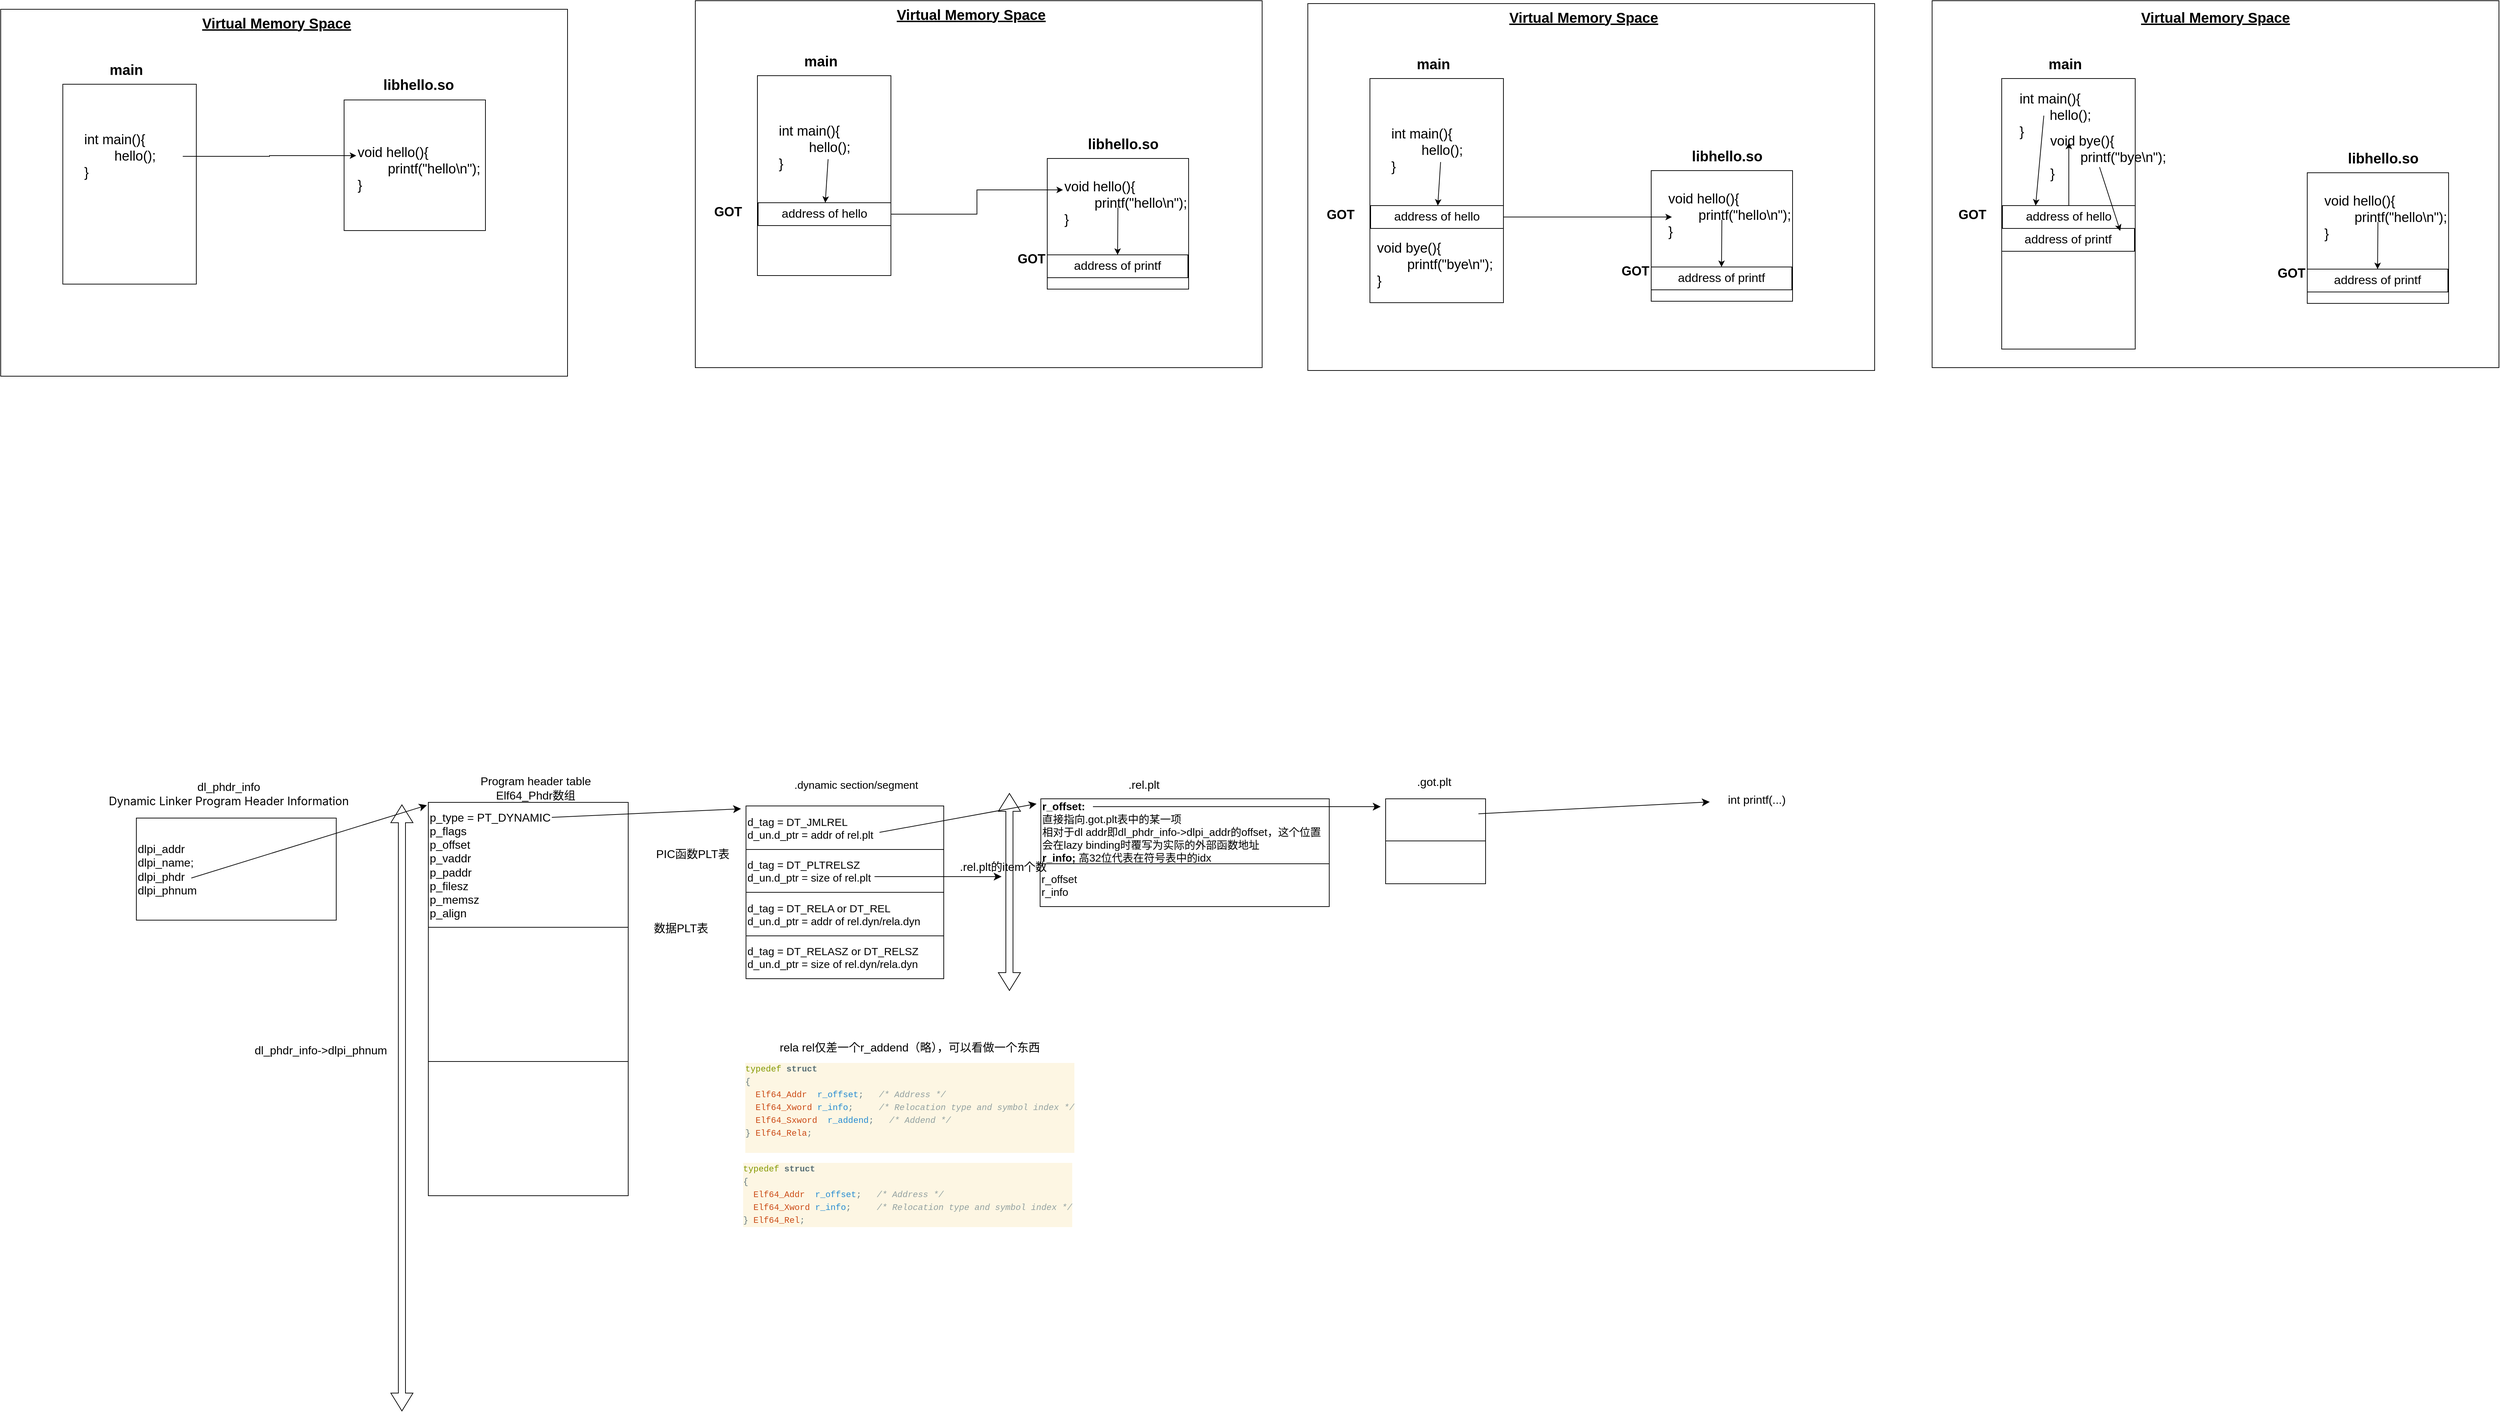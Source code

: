 <mxfile version="25.0.1">
  <diagram name="第 1 页" id="GEcqxy-8xR7DSQIYymrr">
    <mxGraphModel dx="4289" dy="3629" grid="0" gridSize="10" guides="1" tooltips="1" connect="1" arrows="1" fold="1" page="0" pageScale="1" pageWidth="827" pageHeight="1169" math="0" shadow="0">
      <root>
        <mxCell id="0" />
        <mxCell id="1" parent="0" />
        <mxCell id="XahnFUvFs6u1l75_gF_5-11" value="" style="rounded=0;whiteSpace=wrap;html=1;" vertex="1" parent="1">
          <mxGeometry x="-1653" y="-2034" width="794" height="514" as="geometry" />
        </mxCell>
        <mxCell id="OQ3XkpQ0yaG9EdBYjg81-1" value="&lt;font style=&quot;font-size: 16px;&quot;&gt;dlpi_addr&lt;/font&gt;&lt;div&gt;&lt;font style=&quot;font-size: 16px;&quot;&gt;dlpi_name;&lt;/font&gt;&lt;/div&gt;&lt;div&gt;&lt;font style=&quot;font-size: 16px;&quot;&gt;dlpi_phdr&lt;/font&gt;&lt;/div&gt;&lt;div&gt;&lt;font style=&quot;font-size: 16px;&quot;&gt;dlpi_phnum&lt;/font&gt;&lt;/div&gt;" style="rounded=0;whiteSpace=wrap;html=1;align=left;" parent="1" vertex="1">
          <mxGeometry x="-1463" y="-901" width="280" height="143" as="geometry" />
        </mxCell>
        <mxCell id="OQ3XkpQ0yaG9EdBYjg81-2" value="dl_phdr_info&lt;div&gt;&lt;span style=&quot;font-family: -apple-system, &amp;quot;system-ui&amp;quot;, &amp;quot;Segoe UI&amp;quot;, Helvetica, Arial, sans-serif, &amp;quot;Apple Color Emoji&amp;quot;, &amp;quot;Segoe UI Emoji&amp;quot;; text-align: start;&quot;&gt;Dynamic Linker Program Header Information&lt;/span&gt;&lt;/div&gt;" style="text;html=1;align=center;verticalAlign=middle;whiteSpace=wrap;rounded=0;fontSize=16;" parent="1" vertex="1">
          <mxGeometry x="-1538" y="-955" width="409" height="40" as="geometry" />
        </mxCell>
        <mxCell id="OQ3XkpQ0yaG9EdBYjg81-3" value="p_type =&amp;nbsp;PT_DYNAMIC&lt;div&gt;p_flags&lt;/div&gt;&lt;div&gt;p_offset&lt;/div&gt;&lt;div&gt;p_vaddr&lt;/div&gt;&lt;div&gt;p_paddr&lt;/div&gt;&lt;div&gt;p_filesz&lt;/div&gt;&lt;div&gt;p_memsz&lt;/div&gt;&lt;div&gt;p_align&lt;/div&gt;" style="rounded=0;whiteSpace=wrap;html=1;align=left;fontSize=16;" parent="1" vertex="1">
          <mxGeometry x="-1054" y="-923" width="280" height="175" as="geometry" />
        </mxCell>
        <mxCell id="OQ3XkpQ0yaG9EdBYjg81-4" value="Program header table&lt;div&gt;Elf64_Phdr数组&lt;/div&gt;" style="text;html=1;align=center;verticalAlign=middle;whiteSpace=wrap;rounded=0;fontSize=16;" parent="1" vertex="1">
          <mxGeometry x="-996" y="-955" width="185" height="23" as="geometry" />
        </mxCell>
        <mxCell id="OQ3XkpQ0yaG9EdBYjg81-6" value="" style="rounded=0;whiteSpace=wrap;html=1;" parent="1" vertex="1">
          <mxGeometry x="-1054" y="-748" width="280" height="188" as="geometry" />
        </mxCell>
        <mxCell id="OQ3XkpQ0yaG9EdBYjg81-8" value="" style="rounded=0;whiteSpace=wrap;html=1;" parent="1" vertex="1">
          <mxGeometry x="-1054" y="-560" width="280" height="188" as="geometry" />
        </mxCell>
        <mxCell id="OQ3XkpQ0yaG9EdBYjg81-10" value="d_tag = DT_JMLREL&lt;div&gt;d_un.d_ptr = addr of rel.plt&lt;/div&gt;" style="rounded=0;whiteSpace=wrap;html=1;align=left;fontSize=15;" parent="1" vertex="1">
          <mxGeometry x="-609" y="-918" width="277" height="61" as="geometry" />
        </mxCell>
        <mxCell id="OQ3XkpQ0yaG9EdBYjg81-11" value=".dynamic section/segment" style="text;html=1;align=center;verticalAlign=middle;whiteSpace=wrap;rounded=0;fontSize=15;" parent="1" vertex="1">
          <mxGeometry x="-563" y="-960" width="217" height="23" as="geometry" />
        </mxCell>
        <mxCell id="OQ3XkpQ0yaG9EdBYjg81-12" value="dl_phdr_info-&amp;gt;dlpi_phnum" style="text;html=1;align=center;verticalAlign=middle;whiteSpace=wrap;rounded=0;fontSize=16;" parent="1" vertex="1">
          <mxGeometry x="-1302" y="-591" width="195" height="30" as="geometry" />
        </mxCell>
        <mxCell id="OQ3XkpQ0yaG9EdBYjg81-13" value="" style="shape=flexArrow;endArrow=classic;startArrow=classic;html=1;rounded=0;fontSize=12;startSize=8;endSize=8;curved=1;" parent="1" edge="1">
          <mxGeometry width="100" height="100" relative="1" as="geometry">
            <mxPoint x="-1091" y="-70" as="sourcePoint" />
            <mxPoint x="-1091" y="-920" as="targetPoint" />
          </mxGeometry>
        </mxCell>
        <mxCell id="OQ3XkpQ0yaG9EdBYjg81-16" value="d_tag = DT_PLTRELSZ&lt;div&gt;d_un.d_ptr = size of rel.plt&lt;/div&gt;" style="rounded=0;whiteSpace=wrap;html=1;align=left;fontSize=15;" parent="1" vertex="1">
          <mxGeometry x="-609" y="-857" width="277" height="60" as="geometry" />
        </mxCell>
        <mxCell id="OQ3XkpQ0yaG9EdBYjg81-17" value="d_tag = DT_RELA or&amp;nbsp;DT_REL&lt;div&gt;d_un.d_ptr = addr of rel.dyn/rela.dyn&lt;/div&gt;" style="rounded=0;whiteSpace=wrap;html=1;align=left;fontSize=15;" parent="1" vertex="1">
          <mxGeometry x="-609" y="-797" width="277" height="61" as="geometry" />
        </mxCell>
        <mxCell id="OQ3XkpQ0yaG9EdBYjg81-18" value="d_tag = DT_RELASZ or&amp;nbsp;DT_RELSZ&lt;div&gt;d_un.d_ptr = size of rel.dyn/rela.dyn&lt;/div&gt;" style="rounded=0;whiteSpace=wrap;html=1;align=left;fontSize=15;" parent="1" vertex="1">
          <mxGeometry x="-609" y="-736" width="277" height="60" as="geometry" />
        </mxCell>
        <mxCell id="OQ3XkpQ0yaG9EdBYjg81-20" value="PIC函数PLT表" style="text;html=1;align=center;verticalAlign=middle;whiteSpace=wrap;rounded=0;fontSize=16;" parent="1" vertex="1">
          <mxGeometry x="-776" y="-863" width="185" height="23" as="geometry" />
        </mxCell>
        <mxCell id="OQ3XkpQ0yaG9EdBYjg81-23" value="&lt;span style=&quot;color: rgb(0, 0, 0); font-family: Helvetica; font-size: 16px; font-style: normal; font-variant-ligatures: normal; font-variant-caps: normal; font-weight: 400; letter-spacing: normal; orphans: 2; text-align: center; text-indent: 0px; text-transform: none; widows: 2; word-spacing: 0px; -webkit-text-stroke-width: 0px; white-space: normal; background-color: rgb(255, 255, 255); text-decoration-thickness: initial; text-decoration-style: initial; text-decoration-color: initial; display: inline !important; float: none;&quot;&gt;数据PLT表&lt;/span&gt;" style="text;whiteSpace=wrap;html=1;" parent="1" vertex="1">
          <mxGeometry x="-740.0" y="-762.995" width="131" height="41" as="geometry" />
        </mxCell>
        <mxCell id="OQ3XkpQ0yaG9EdBYjg81-25" value=".rel.plt" style="text;html=1;align=center;verticalAlign=middle;whiteSpace=wrap;rounded=0;fontSize=16;" parent="1" vertex="1">
          <mxGeometry x="-144" y="-960" width="185" height="23" as="geometry" />
        </mxCell>
        <mxCell id="OQ3XkpQ0yaG9EdBYjg81-26" value="&lt;div style=&quot;color: #657b83;background-color: #fdf6e3;font-family: Menlo, Monaco, &#39;Courier New&#39;, monospace;font-weight: normal;font-size: 12px;line-height: 18px;white-space: pre;&quot;&gt;&lt;div&gt;&lt;span style=&quot;color: #859900;&quot;&gt;typedef&lt;/span&gt;&lt;span style=&quot;color: #657b83;&quot;&gt; &lt;/span&gt;&lt;span style=&quot;color: #586e75;font-weight: bold;&quot;&gt;struct&lt;/span&gt;&lt;/div&gt;&lt;div&gt;&lt;span style=&quot;color: #657b83;&quot;&gt;{&lt;/span&gt;&lt;/div&gt;&lt;div&gt;&lt;span style=&quot;color: #657b83;&quot;&gt;  &lt;/span&gt;&lt;span style=&quot;color: #cb4b16;&quot;&gt;Elf64_Addr&lt;/span&gt;&lt;span style=&quot;color: #657b83;&quot;&gt;  &lt;/span&gt;&lt;span style=&quot;color: #268bd2;&quot;&gt;r_offset&lt;/span&gt;&lt;span style=&quot;color: #657b83;&quot;&gt;;&lt;/span&gt;&lt;span style=&quot;color: #93a1a1;font-style: italic;&quot;&gt;   /* Address */&lt;/span&gt;&lt;/div&gt;&lt;div&gt;&lt;span style=&quot;color: #657b83;&quot;&gt;  &lt;/span&gt;&lt;span style=&quot;color: #cb4b16;&quot;&gt;Elf64_Xword&lt;/span&gt;&lt;span style=&quot;color: #657b83;&quot;&gt; &lt;/span&gt;&lt;span style=&quot;color: #268bd2;&quot;&gt;r_info&lt;/span&gt;&lt;span style=&quot;color: #657b83;&quot;&gt;;&lt;/span&gt;&lt;span style=&quot;color: #93a1a1;font-style: italic;&quot;&gt;     /* Relocation type and symbol index */&lt;/span&gt;&lt;/div&gt;&lt;div&gt;&lt;span style=&quot;color: #657b83;&quot;&gt;  &lt;/span&gt;&lt;span style=&quot;color: #cb4b16;&quot;&gt;Elf64_Sxword&lt;/span&gt;&lt;span style=&quot;color: #657b83;&quot;&gt;  &lt;/span&gt;&lt;span style=&quot;color: #268bd2;&quot;&gt;r_addend&lt;/span&gt;&lt;span style=&quot;color: #657b83;&quot;&gt;;&lt;/span&gt;&lt;span style=&quot;color: #93a1a1;font-style: italic;&quot;&gt;   /* Addend */&lt;/span&gt;&lt;/div&gt;&lt;div&gt;&lt;span style=&quot;color: #657b83;&quot;&gt;} &lt;/span&gt;&lt;span style=&quot;color: #cb4b16;&quot;&gt;Elf64_Rela&lt;/span&gt;&lt;span style=&quot;color: #657b83;&quot;&gt;;&lt;/span&gt;&lt;/div&gt;&lt;br&gt;&lt;/div&gt;" style="text;whiteSpace=wrap;html=1;" parent="1" vertex="1">
          <mxGeometry x="-612.005" y="-565.002" width="490" height="148" as="geometry" />
        </mxCell>
        <mxCell id="OQ3XkpQ0yaG9EdBYjg81-27" value="&lt;div style=&quot;color: #657b83;background-color: #fdf6e3;font-family: Menlo, Monaco, &#39;Courier New&#39;, monospace;font-weight: normal;font-size: 12px;line-height: 18px;white-space: pre;&quot;&gt;&lt;div&gt;&lt;span style=&quot;color: #859900;&quot;&gt;typedef&lt;/span&gt;&lt;span style=&quot;color: #657b83;&quot;&gt; &lt;/span&gt;&lt;span style=&quot;color: #586e75;font-weight: bold;&quot;&gt;struct&lt;/span&gt;&lt;/div&gt;&lt;div&gt;&lt;span style=&quot;color: #657b83;&quot;&gt;{&lt;/span&gt;&lt;/div&gt;&lt;div&gt;&lt;span style=&quot;color: #657b83;&quot;&gt;  &lt;/span&gt;&lt;span style=&quot;color: #cb4b16;&quot;&gt;Elf64_Addr&lt;/span&gt;&lt;span style=&quot;color: #657b83;&quot;&gt;  &lt;/span&gt;&lt;span style=&quot;color: #268bd2;&quot;&gt;r_offset&lt;/span&gt;&lt;span style=&quot;color: #657b83;&quot;&gt;;&lt;/span&gt;&lt;span style=&quot;color: #93a1a1;font-style: italic;&quot;&gt;   /* Address */&lt;/span&gt;&lt;/div&gt;&lt;div&gt;&lt;span style=&quot;color: #657b83;&quot;&gt;  &lt;/span&gt;&lt;span style=&quot;color: #cb4b16;&quot;&gt;Elf64_Xword&lt;/span&gt;&lt;span style=&quot;color: #657b83;&quot;&gt; &lt;/span&gt;&lt;span style=&quot;color: #268bd2;&quot;&gt;r_info&lt;/span&gt;&lt;span style=&quot;color: #657b83;&quot;&gt;;&lt;/span&gt;&lt;span style=&quot;color: #93a1a1;font-style: italic;&quot;&gt;     /* Relocation type and symbol index */&lt;/span&gt;&lt;/div&gt;&lt;div&gt;&lt;span style=&quot;color: #657b83;&quot;&gt;} &lt;/span&gt;&lt;span style=&quot;color: #cb4b16;&quot;&gt;Elf64_Rel&lt;/span&gt;&lt;span style=&quot;color: #657b83;&quot;&gt;;&lt;/span&gt;&lt;/div&gt;&lt;/div&gt;" style="text;whiteSpace=wrap;html=1;" parent="1" vertex="1">
          <mxGeometry x="-615.005" y="-424.998" width="490" height="112" as="geometry" />
        </mxCell>
        <mxCell id="OQ3XkpQ0yaG9EdBYjg81-28" value="rela rel仅差一个r_addend（略），可以看做一个东西" style="text;html=1;align=center;verticalAlign=middle;whiteSpace=wrap;rounded=0;fontSize=16;" parent="1" vertex="1">
          <mxGeometry x="-563" y="-595" width="367" height="30" as="geometry" />
        </mxCell>
        <mxCell id="OQ3XkpQ0yaG9EdBYjg81-29" value="&lt;b&gt;r_offset:&lt;/b&gt;&lt;div&gt;直接指向.got.plt表中的某一项&lt;br&gt;&lt;div&gt;相对于dl addr即dl_phdr_info-&amp;gt;dlpi_addr的offset，这个位置会在lazy binding时覆写为实际的外部函数地址&lt;/div&gt;&lt;div&gt;&lt;div&gt;&lt;b&gt;r_info; &lt;/b&gt;高32位代表在符号表中的idx&lt;/div&gt;&lt;/div&gt;&lt;/div&gt;" style="rounded=0;whiteSpace=wrap;html=1;align=left;fontSize=15;" parent="1" vertex="1">
          <mxGeometry x="-196" y="-928" width="404" height="91" as="geometry" />
        </mxCell>
        <mxCell id="OQ3XkpQ0yaG9EdBYjg81-30" value="r_offset&lt;div&gt;r_info&lt;/div&gt;" style="rounded=0;whiteSpace=wrap;html=1;align=left;fontSize=15;" parent="1" vertex="1">
          <mxGeometry x="-197" y="-837" width="405" height="60" as="geometry" />
        </mxCell>
        <mxCell id="OQ3XkpQ0yaG9EdBYjg81-31" value="" style="endArrow=classic;html=1;rounded=0;fontSize=12;startSize=8;endSize=8;curved=1;" parent="1" edge="1">
          <mxGeometry width="50" height="50" relative="1" as="geometry">
            <mxPoint x="-1386" y="-817" as="sourcePoint" />
            <mxPoint x="-1056" y="-919" as="targetPoint" />
          </mxGeometry>
        </mxCell>
        <mxCell id="OQ3XkpQ0yaG9EdBYjg81-32" value="" style="endArrow=classic;html=1;rounded=0;fontSize=12;startSize=8;endSize=8;curved=1;" parent="1" edge="1">
          <mxGeometry width="50" height="50" relative="1" as="geometry">
            <mxPoint x="-881" y="-902" as="sourcePoint" />
            <mxPoint x="-616" y="-914" as="targetPoint" />
          </mxGeometry>
        </mxCell>
        <mxCell id="OQ3XkpQ0yaG9EdBYjg81-33" value="" style="endArrow=classic;html=1;rounded=0;fontSize=12;startSize=8;endSize=8;curved=1;" parent="1" edge="1">
          <mxGeometry width="50" height="50" relative="1" as="geometry">
            <mxPoint x="-422" y="-881" as="sourcePoint" />
            <mxPoint x="-202" y="-921" as="targetPoint" />
          </mxGeometry>
        </mxCell>
        <mxCell id="OQ3XkpQ0yaG9EdBYjg81-34" value="" style="shape=flexArrow;endArrow=classic;startArrow=classic;html=1;rounded=0;fontSize=12;startSize=8;endSize=8;curved=1;" parent="1" edge="1">
          <mxGeometry width="100" height="100" relative="1" as="geometry">
            <mxPoint x="-240" y="-659" as="sourcePoint" />
            <mxPoint x="-240" y="-936" as="targetPoint" />
          </mxGeometry>
        </mxCell>
        <mxCell id="OQ3XkpQ0yaG9EdBYjg81-36" value="" style="endArrow=classic;html=1;rounded=0;fontSize=12;startSize=8;endSize=8;curved=1;" parent="1" edge="1">
          <mxGeometry width="50" height="50" relative="1" as="geometry">
            <mxPoint x="-429" y="-819" as="sourcePoint" />
            <mxPoint x="-251" y="-819" as="targetPoint" />
          </mxGeometry>
        </mxCell>
        <mxCell id="OQ3XkpQ0yaG9EdBYjg81-37" value=".rel.plt的item个数" style="text;html=1;align=center;verticalAlign=middle;whiteSpace=wrap;rounded=0;fontSize=16;" parent="1" vertex="1">
          <mxGeometry x="-315" y="-857" width="133" height="48" as="geometry" />
        </mxCell>
        <mxCell id="OQ3XkpQ0yaG9EdBYjg81-39" value="" style="rounded=0;whiteSpace=wrap;html=1;" parent="1" vertex="1">
          <mxGeometry x="287" y="-928" width="140" height="60" as="geometry" />
        </mxCell>
        <mxCell id="OQ3XkpQ0yaG9EdBYjg81-40" value=".got.plt" style="text;html=1;align=center;verticalAlign=middle;whiteSpace=wrap;rounded=0;fontSize=16;" parent="1" vertex="1">
          <mxGeometry x="325" y="-967" width="60" height="30" as="geometry" />
        </mxCell>
        <mxCell id="OQ3XkpQ0yaG9EdBYjg81-41" value="" style="endArrow=classic;html=1;rounded=0;fontSize=12;startSize=8;endSize=8;curved=1;" parent="1" edge="1">
          <mxGeometry width="50" height="50" relative="1" as="geometry">
            <mxPoint x="-123" y="-917" as="sourcePoint" />
            <mxPoint x="280" y="-917" as="targetPoint" />
          </mxGeometry>
        </mxCell>
        <mxCell id="OQ3XkpQ0yaG9EdBYjg81-42" value="" style="rounded=0;whiteSpace=wrap;html=1;" parent="1" vertex="1">
          <mxGeometry x="287" y="-869" width="140" height="60" as="geometry" />
        </mxCell>
        <mxCell id="OQ3XkpQ0yaG9EdBYjg81-43" value="int printf(...)" style="text;html=1;align=center;verticalAlign=middle;whiteSpace=wrap;rounded=0;fontSize=16;" parent="1" vertex="1">
          <mxGeometry x="741" y="-942" width="132" height="30" as="geometry" />
        </mxCell>
        <mxCell id="OQ3XkpQ0yaG9EdBYjg81-44" value="" style="endArrow=classic;html=1;rounded=0;fontSize=12;startSize=8;endSize=8;curved=1;" parent="1" target="OQ3XkpQ0yaG9EdBYjg81-43" edge="1">
          <mxGeometry width="50" height="50" relative="1" as="geometry">
            <mxPoint x="417" y="-907" as="sourcePoint" />
            <mxPoint x="467" y="-957" as="targetPoint" />
          </mxGeometry>
        </mxCell>
        <mxCell id="XahnFUvFs6u1l75_gF_5-1" value="" style="rounded=0;whiteSpace=wrap;html=1;" vertex="1" parent="1">
          <mxGeometry x="-1566" y="-1929" width="187" height="280" as="geometry" />
        </mxCell>
        <mxCell id="XahnFUvFs6u1l75_gF_5-2" value="int main(){&lt;div&gt;&lt;span style=&quot;white-space: pre;&quot;&gt;&#x9;&lt;/span&gt;hello();&lt;br&gt;&lt;/div&gt;&lt;div&gt;}&lt;/div&gt;" style="text;html=1;align=left;verticalAlign=middle;whiteSpace=wrap;rounded=0;fontSize=19;" vertex="1" parent="1">
          <mxGeometry x="-1538" y="-1866" width="140" height="76" as="geometry" />
        </mxCell>
        <mxCell id="XahnFUvFs6u1l75_gF_5-3" value="main" style="text;html=1;align=center;verticalAlign=middle;whiteSpace=wrap;rounded=0;fontSize=20;fontStyle=1" vertex="1" parent="1">
          <mxGeometry x="-1507" y="-1965" width="60" height="30" as="geometry" />
        </mxCell>
        <mxCell id="XahnFUvFs6u1l75_gF_5-6" value="libhello.so" style="text;html=1;align=center;verticalAlign=middle;whiteSpace=wrap;rounded=0;fontSize=20;fontStyle=1" vertex="1" parent="1">
          <mxGeometry x="-1119" y="-1943" width="103" height="27" as="geometry" />
        </mxCell>
        <mxCell id="XahnFUvFs6u1l75_gF_5-8" value="" style="group" vertex="1" connectable="0" parent="1">
          <mxGeometry x="-1172" y="-1907" width="198" height="183" as="geometry" />
        </mxCell>
        <mxCell id="XahnFUvFs6u1l75_gF_5-4" value="" style="rounded=0;whiteSpace=wrap;html=1;" vertex="1" parent="XahnFUvFs6u1l75_gF_5-8">
          <mxGeometry width="198" height="183" as="geometry" />
        </mxCell>
        <mxCell id="XahnFUvFs6u1l75_gF_5-5" value="void hello(){&lt;div&gt;&lt;span style=&quot;white-space: pre;&quot;&gt;&#x9;&lt;/span&gt;printf(&quot;hello\n&quot;);&lt;br&gt;&lt;/div&gt;&lt;div&gt;}&lt;/div&gt;" style="text;html=1;align=left;verticalAlign=middle;whiteSpace=wrap;rounded=0;fontSize=19;" vertex="1" parent="XahnFUvFs6u1l75_gF_5-8">
          <mxGeometry x="17" y="59" width="140" height="76" as="geometry" />
        </mxCell>
        <mxCell id="XahnFUvFs6u1l75_gF_5-7" style="edgeStyle=orthogonalEdgeStyle;rounded=0;orthogonalLoop=1;jettySize=auto;html=1;entryX=0;entryY=0.25;entryDx=0;entryDy=0;" edge="1" parent="1" source="XahnFUvFs6u1l75_gF_5-2" target="XahnFUvFs6u1l75_gF_5-5">
          <mxGeometry relative="1" as="geometry" />
        </mxCell>
        <mxCell id="XahnFUvFs6u1l75_gF_5-13" value="Virtual Memory Space" style="text;html=1;align=center;verticalAlign=middle;whiteSpace=wrap;rounded=0;fontSize=20;fontStyle=5" vertex="1" parent="1">
          <mxGeometry x="-1408" y="-2030" width="283" height="29" as="geometry" />
        </mxCell>
        <mxCell id="XahnFUvFs6u1l75_gF_5-14" value="" style="rounded=0;whiteSpace=wrap;html=1;" vertex="1" parent="1">
          <mxGeometry x="-680" y="-2046" width="794" height="514" as="geometry" />
        </mxCell>
        <mxCell id="XahnFUvFs6u1l75_gF_5-15" value="" style="rounded=0;whiteSpace=wrap;html=1;" vertex="1" parent="1">
          <mxGeometry x="-593" y="-1941" width="187" height="280" as="geometry" />
        </mxCell>
        <mxCell id="XahnFUvFs6u1l75_gF_5-16" value="int main(){&lt;div&gt;&lt;span style=&quot;white-space: pre;&quot;&gt;&#x9;&lt;/span&gt;hello();&lt;br&gt;&lt;/div&gt;&lt;div&gt;}&lt;/div&gt;" style="text;html=1;align=left;verticalAlign=middle;whiteSpace=wrap;rounded=0;fontSize=19;" vertex="1" parent="1">
          <mxGeometry x="-565" y="-1878" width="140" height="76" as="geometry" />
        </mxCell>
        <mxCell id="XahnFUvFs6u1l75_gF_5-17" value="main" style="text;html=1;align=center;verticalAlign=middle;whiteSpace=wrap;rounded=0;fontSize=20;fontStyle=1" vertex="1" parent="1">
          <mxGeometry x="-534" y="-1977" width="60" height="30" as="geometry" />
        </mxCell>
        <mxCell id="XahnFUvFs6u1l75_gF_5-18" value="libhello.so" style="text;html=1;align=center;verticalAlign=middle;whiteSpace=wrap;rounded=0;fontSize=20;fontStyle=1" vertex="1" parent="1">
          <mxGeometry x="-132" y="-1860" width="103" height="27" as="geometry" />
        </mxCell>
        <mxCell id="XahnFUvFs6u1l75_gF_5-19" value="" style="group" vertex="1" connectable="0" parent="1">
          <mxGeometry x="-187" y="-1825" width="200" height="183" as="geometry" />
        </mxCell>
        <mxCell id="XahnFUvFs6u1l75_gF_5-20" value="" style="rounded=0;whiteSpace=wrap;html=1;" vertex="1" parent="XahnFUvFs6u1l75_gF_5-19">
          <mxGeometry width="198" height="183" as="geometry" />
        </mxCell>
        <mxCell id="XahnFUvFs6u1l75_gF_5-21" value="void hello(){&lt;div&gt;&lt;span style=&quot;white-space: pre;&quot;&gt;&#x9;&lt;/span&gt;printf(&quot;hello\n&quot;);&lt;br&gt;&lt;/div&gt;&lt;div&gt;}&lt;/div&gt;" style="text;html=1;align=left;verticalAlign=middle;whiteSpace=wrap;rounded=0;fontSize=19;" vertex="1" parent="XahnFUvFs6u1l75_gF_5-19">
          <mxGeometry x="22" y="25" width="140" height="76" as="geometry" />
        </mxCell>
        <mxCell id="XahnFUvFs6u1l75_gF_5-71" value="address of printf" style="rounded=0;whiteSpace=wrap;html=1;fontSize=17;" vertex="1" parent="XahnFUvFs6u1l75_gF_5-19">
          <mxGeometry y="135" width="197" height="32" as="geometry" />
        </mxCell>
        <mxCell id="XahnFUvFs6u1l75_gF_5-73" value="" style="endArrow=classic;html=1;rounded=0;entryX=0.5;entryY=0;entryDx=0;entryDy=0;" edge="1" parent="XahnFUvFs6u1l75_gF_5-19" target="XahnFUvFs6u1l75_gF_5-71">
          <mxGeometry width="50" height="50" relative="1" as="geometry">
            <mxPoint x="99" y="69" as="sourcePoint" />
            <mxPoint x="146" y="36" as="targetPoint" />
          </mxGeometry>
        </mxCell>
        <mxCell id="XahnFUvFs6u1l75_gF_5-23" value="Virtual Memory Space" style="text;html=1;align=center;verticalAlign=middle;whiteSpace=wrap;rounded=0;fontSize=20;fontStyle=5" vertex="1" parent="1">
          <mxGeometry x="-435" y="-2042" width="283" height="29" as="geometry" />
        </mxCell>
        <mxCell id="XahnFUvFs6u1l75_gF_5-25" style="edgeStyle=orthogonalEdgeStyle;rounded=0;orthogonalLoop=1;jettySize=auto;html=1;entryX=0;entryY=0.25;entryDx=0;entryDy=0;" edge="1" parent="1" source="XahnFUvFs6u1l75_gF_5-24" target="XahnFUvFs6u1l75_gF_5-21">
          <mxGeometry relative="1" as="geometry" />
        </mxCell>
        <mxCell id="XahnFUvFs6u1l75_gF_5-24" value="address of hello" style="rounded=0;whiteSpace=wrap;html=1;fontSize=17;" vertex="1" parent="1">
          <mxGeometry x="-592" y="-1763" width="186" height="32" as="geometry" />
        </mxCell>
        <mxCell id="XahnFUvFs6u1l75_gF_5-26" value="GOT" style="text;html=1;align=center;verticalAlign=middle;whiteSpace=wrap;rounded=0;fontSize=18;fontStyle=1" vertex="1" parent="1">
          <mxGeometry x="-664" y="-1762" width="60" height="24" as="geometry" />
        </mxCell>
        <mxCell id="XahnFUvFs6u1l75_gF_5-27" value="" style="endArrow=classic;html=1;rounded=0;" edge="1" parent="1" target="XahnFUvFs6u1l75_gF_5-24">
          <mxGeometry width="50" height="50" relative="1" as="geometry">
            <mxPoint x="-494" y="-1824" as="sourcePoint" />
            <mxPoint x="-444" y="-1874" as="targetPoint" />
          </mxGeometry>
        </mxCell>
        <mxCell id="XahnFUvFs6u1l75_gF_5-41" value="" style="rounded=0;whiteSpace=wrap;html=1;" vertex="1" parent="1">
          <mxGeometry x="178" y="-2042" width="794" height="514" as="geometry" />
        </mxCell>
        <mxCell id="XahnFUvFs6u1l75_gF_5-42" value="" style="rounded=0;whiteSpace=wrap;html=1;" vertex="1" parent="1">
          <mxGeometry x="265" y="-1937" width="187" height="314" as="geometry" />
        </mxCell>
        <mxCell id="XahnFUvFs6u1l75_gF_5-43" value="int main(){&lt;div&gt;&lt;span style=&quot;white-space: pre;&quot;&gt;&#x9;&lt;/span&gt;hello();&lt;br&gt;&lt;/div&gt;&lt;div&gt;}&lt;/div&gt;" style="text;html=1;align=left;verticalAlign=middle;whiteSpace=wrap;rounded=0;fontSize=19;" vertex="1" parent="1">
          <mxGeometry x="293" y="-1874" width="140" height="76" as="geometry" />
        </mxCell>
        <mxCell id="XahnFUvFs6u1l75_gF_5-44" value="main" style="text;html=1;align=center;verticalAlign=middle;whiteSpace=wrap;rounded=0;fontSize=20;fontStyle=1" vertex="1" parent="1">
          <mxGeometry x="324" y="-1973" width="60" height="30" as="geometry" />
        </mxCell>
        <mxCell id="XahnFUvFs6u1l75_gF_5-49" value="Virtual Memory Space" style="text;html=1;align=center;verticalAlign=middle;whiteSpace=wrap;rounded=0;fontSize=20;fontStyle=5" vertex="1" parent="1">
          <mxGeometry x="423" y="-2038" width="283" height="29" as="geometry" />
        </mxCell>
        <mxCell id="XahnFUvFs6u1l75_gF_5-51" value="address of hello" style="rounded=0;whiteSpace=wrap;html=1;fontSize=17;" vertex="1" parent="1">
          <mxGeometry x="266" y="-1759" width="186" height="32" as="geometry" />
        </mxCell>
        <mxCell id="XahnFUvFs6u1l75_gF_5-52" value="GOT" style="text;html=1;align=center;verticalAlign=middle;whiteSpace=wrap;rounded=0;fontSize=18;fontStyle=1" vertex="1" parent="1">
          <mxGeometry x="194" y="-1758" width="60" height="24" as="geometry" />
        </mxCell>
        <mxCell id="XahnFUvFs6u1l75_gF_5-53" value="" style="endArrow=classic;html=1;rounded=0;" edge="1" parent="1" target="XahnFUvFs6u1l75_gF_5-51">
          <mxGeometry width="50" height="50" relative="1" as="geometry">
            <mxPoint x="364" y="-1820" as="sourcePoint" />
            <mxPoint x="414" y="-1870" as="targetPoint" />
          </mxGeometry>
        </mxCell>
        <mxCell id="XahnFUvFs6u1l75_gF_5-55" value="void bye(){&lt;div&gt;&lt;span style=&quot;white-space: pre;&quot;&gt;&#x9;&lt;/span&gt;printf(&quot;bye\n&quot;);&lt;br&gt;&lt;/div&gt;&lt;div&gt;}&lt;/div&gt;" style="text;html=1;align=left;verticalAlign=middle;whiteSpace=wrap;rounded=0;fontSize=19;" vertex="1" parent="1">
          <mxGeometry x="273" y="-1714" width="140" height="76" as="geometry" />
        </mxCell>
        <mxCell id="XahnFUvFs6u1l75_gF_5-56" value="" style="rounded=0;whiteSpace=wrap;html=1;" vertex="1" parent="1">
          <mxGeometry x="1052.5" y="-2046" width="794" height="514" as="geometry" />
        </mxCell>
        <mxCell id="XahnFUvFs6u1l75_gF_5-57" value="" style="rounded=0;whiteSpace=wrap;html=1;" vertex="1" parent="1">
          <mxGeometry x="1150" y="-1937" width="187" height="379" as="geometry" />
        </mxCell>
        <mxCell id="XahnFUvFs6u1l75_gF_5-58" value="int main(){&lt;div&gt;&lt;span style=&quot;white-space: pre;&quot;&gt;&#x9;&lt;/span&gt;hello();&lt;br&gt;&lt;/div&gt;&lt;div&gt;}&lt;/div&gt;" style="text;html=1;align=left;verticalAlign=middle;whiteSpace=wrap;rounded=0;fontSize=19;" vertex="1" parent="1">
          <mxGeometry x="1173" y="-1923" width="140" height="76" as="geometry" />
        </mxCell>
        <mxCell id="XahnFUvFs6u1l75_gF_5-59" value="main" style="text;html=1;align=center;verticalAlign=middle;whiteSpace=wrap;rounded=0;fontSize=20;fontStyle=1" vertex="1" parent="1">
          <mxGeometry x="1209" y="-1973" width="60" height="30" as="geometry" />
        </mxCell>
        <mxCell id="XahnFUvFs6u1l75_gF_5-64" value="Virtual Memory Space" style="text;html=1;align=center;verticalAlign=middle;whiteSpace=wrap;rounded=0;fontSize=20;fontStyle=5" vertex="1" parent="1">
          <mxGeometry x="1308" y="-2038" width="283" height="29" as="geometry" />
        </mxCell>
        <mxCell id="XahnFUvFs6u1l75_gF_5-66" value="address of hello" style="rounded=0;whiteSpace=wrap;html=1;fontSize=17;" vertex="1" parent="1">
          <mxGeometry x="1151" y="-1759" width="186" height="32" as="geometry" />
        </mxCell>
        <mxCell id="XahnFUvFs6u1l75_gF_5-67" value="GOT" style="text;html=1;align=center;verticalAlign=middle;whiteSpace=wrap;rounded=0;fontSize=18;fontStyle=1" vertex="1" parent="1">
          <mxGeometry x="1079" y="-1758" width="60" height="24" as="geometry" />
        </mxCell>
        <mxCell id="XahnFUvFs6u1l75_gF_5-68" value="" style="endArrow=classic;html=1;rounded=0;entryX=0.25;entryY=0;entryDx=0;entryDy=0;exitX=0.257;exitY=0.5;exitDx=0;exitDy=0;exitPerimeter=0;" edge="1" parent="1" target="XahnFUvFs6u1l75_gF_5-66" source="XahnFUvFs6u1l75_gF_5-58">
          <mxGeometry width="50" height="50" relative="1" as="geometry">
            <mxPoint x="1249" y="-1820" as="sourcePoint" />
            <mxPoint x="1299" y="-1870" as="targetPoint" />
          </mxGeometry>
        </mxCell>
        <mxCell id="XahnFUvFs6u1l75_gF_5-69" value="void bye(){&lt;div&gt;&lt;span style=&quot;white-space: pre;&quot;&gt;&#x9;&lt;/span&gt;printf(&quot;bye\n&quot;);&lt;br&gt;&lt;/div&gt;&lt;div&gt;}&lt;/div&gt;" style="text;html=1;align=left;verticalAlign=middle;whiteSpace=wrap;rounded=0;fontSize=19;" vertex="1" parent="1">
          <mxGeometry x="1216" y="-1864.5" width="140" height="76" as="geometry" />
        </mxCell>
        <mxCell id="XahnFUvFs6u1l75_gF_5-78" value="GOT" style="text;html=1;align=center;verticalAlign=middle;whiteSpace=wrap;rounded=0;fontSize=18;fontStyle=1" vertex="1" parent="1">
          <mxGeometry x="-239" y="-1696" width="60" height="24" as="geometry" />
        </mxCell>
        <mxCell id="XahnFUvFs6u1l75_gF_5-79" value="libhello.so" style="text;html=1;align=center;verticalAlign=middle;whiteSpace=wrap;rounded=0;fontSize=20;fontStyle=1" vertex="1" parent="1">
          <mxGeometry x="714" y="-1843" width="103" height="27" as="geometry" />
        </mxCell>
        <mxCell id="XahnFUvFs6u1l75_gF_5-80" value="" style="group" vertex="1" connectable="0" parent="1">
          <mxGeometry x="659" y="-1808" width="200" height="183" as="geometry" />
        </mxCell>
        <mxCell id="XahnFUvFs6u1l75_gF_5-81" value="" style="rounded=0;whiteSpace=wrap;html=1;" vertex="1" parent="XahnFUvFs6u1l75_gF_5-80">
          <mxGeometry width="198" height="183" as="geometry" />
        </mxCell>
        <mxCell id="XahnFUvFs6u1l75_gF_5-82" value="void hello(){&lt;div&gt;&lt;span style=&quot;white-space: pre;&quot;&gt;&#x9;&lt;/span&gt;printf(&quot;hello\n&quot;);&lt;br&gt;&lt;/div&gt;&lt;div&gt;}&lt;/div&gt;" style="text;html=1;align=left;verticalAlign=middle;whiteSpace=wrap;rounded=0;fontSize=19;" vertex="1" parent="XahnFUvFs6u1l75_gF_5-80">
          <mxGeometry x="22" y="25" width="140" height="76" as="geometry" />
        </mxCell>
        <mxCell id="XahnFUvFs6u1l75_gF_5-83" value="address of printf" style="rounded=0;whiteSpace=wrap;html=1;fontSize=17;" vertex="1" parent="XahnFUvFs6u1l75_gF_5-80">
          <mxGeometry y="135" width="197" height="32" as="geometry" />
        </mxCell>
        <mxCell id="XahnFUvFs6u1l75_gF_5-84" value="" style="endArrow=classic;html=1;rounded=0;entryX=0.5;entryY=0;entryDx=0;entryDy=0;" edge="1" parent="XahnFUvFs6u1l75_gF_5-80" target="XahnFUvFs6u1l75_gF_5-83">
          <mxGeometry width="50" height="50" relative="1" as="geometry">
            <mxPoint x="99" y="69" as="sourcePoint" />
            <mxPoint x="146" y="36" as="targetPoint" />
          </mxGeometry>
        </mxCell>
        <mxCell id="XahnFUvFs6u1l75_gF_5-85" value="GOT" style="text;html=1;align=center;verticalAlign=middle;whiteSpace=wrap;rounded=0;fontSize=18;fontStyle=1" vertex="1" parent="1">
          <mxGeometry x="607" y="-1679" width="60" height="24" as="geometry" />
        </mxCell>
        <mxCell id="XahnFUvFs6u1l75_gF_5-50" style="edgeStyle=orthogonalEdgeStyle;rounded=0;orthogonalLoop=1;jettySize=auto;html=1;entryX=0;entryY=0.25;entryDx=0;entryDy=0;" edge="1" parent="1" source="XahnFUvFs6u1l75_gF_5-51">
          <mxGeometry relative="1" as="geometry">
            <mxPoint x="688" y="-1743.0" as="targetPoint" />
          </mxGeometry>
        </mxCell>
        <mxCell id="XahnFUvFs6u1l75_gF_5-86" value="libhello.so" style="text;html=1;align=center;verticalAlign=middle;whiteSpace=wrap;rounded=0;fontSize=20;fontStyle=1" vertex="1" parent="1">
          <mxGeometry x="1633" y="-1840" width="103" height="27" as="geometry" />
        </mxCell>
        <mxCell id="XahnFUvFs6u1l75_gF_5-87" value="" style="group" vertex="1" connectable="0" parent="1">
          <mxGeometry x="1578" y="-1805" width="200" height="183" as="geometry" />
        </mxCell>
        <mxCell id="XahnFUvFs6u1l75_gF_5-88" value="" style="rounded=0;whiteSpace=wrap;html=1;" vertex="1" parent="XahnFUvFs6u1l75_gF_5-87">
          <mxGeometry width="198" height="183" as="geometry" />
        </mxCell>
        <mxCell id="XahnFUvFs6u1l75_gF_5-89" value="void hello(){&lt;div&gt;&lt;span style=&quot;white-space: pre;&quot;&gt;&#x9;&lt;/span&gt;printf(&quot;hello\n&quot;);&lt;br&gt;&lt;/div&gt;&lt;div&gt;}&lt;/div&gt;" style="text;html=1;align=left;verticalAlign=middle;whiteSpace=wrap;rounded=0;fontSize=19;" vertex="1" parent="XahnFUvFs6u1l75_gF_5-87">
          <mxGeometry x="22" y="25" width="140" height="76" as="geometry" />
        </mxCell>
        <mxCell id="XahnFUvFs6u1l75_gF_5-90" value="address of printf" style="rounded=0;whiteSpace=wrap;html=1;fontSize=17;" vertex="1" parent="XahnFUvFs6u1l75_gF_5-87">
          <mxGeometry y="135" width="197" height="32" as="geometry" />
        </mxCell>
        <mxCell id="XahnFUvFs6u1l75_gF_5-91" value="" style="endArrow=classic;html=1;rounded=0;entryX=0.5;entryY=0;entryDx=0;entryDy=0;" edge="1" parent="XahnFUvFs6u1l75_gF_5-87" target="XahnFUvFs6u1l75_gF_5-90">
          <mxGeometry width="50" height="50" relative="1" as="geometry">
            <mxPoint x="99" y="69" as="sourcePoint" />
            <mxPoint x="146" y="36" as="targetPoint" />
          </mxGeometry>
        </mxCell>
        <mxCell id="XahnFUvFs6u1l75_gF_5-92" value="GOT" style="text;html=1;align=center;verticalAlign=middle;whiteSpace=wrap;rounded=0;fontSize=18;fontStyle=1" vertex="1" parent="1">
          <mxGeometry x="1526" y="-1676" width="60" height="24" as="geometry" />
        </mxCell>
        <mxCell id="XahnFUvFs6u1l75_gF_5-93" value="address of printf" style="rounded=0;whiteSpace=wrap;html=1;fontSize=17;" vertex="1" parent="1">
          <mxGeometry x="1150" y="-1727" width="186" height="32" as="geometry" />
        </mxCell>
        <mxCell id="XahnFUvFs6u1l75_gF_5-94" value="" style="endArrow=classic;html=1;rounded=0;exitX=0.5;exitY=0;exitDx=0;exitDy=0;entryX=0.2;entryY=0.23;entryDx=0;entryDy=0;entryPerimeter=0;" edge="1" parent="1" source="XahnFUvFs6u1l75_gF_5-66" target="XahnFUvFs6u1l75_gF_5-69">
          <mxGeometry width="50" height="50" relative="1" as="geometry">
            <mxPoint x="821" y="-1640" as="sourcePoint" />
            <mxPoint x="871" y="-1690" as="targetPoint" />
          </mxGeometry>
        </mxCell>
        <mxCell id="XahnFUvFs6u1l75_gF_5-95" value="" style="endArrow=classic;html=1;rounded=0;entryX=0.887;entryY=1.108;entryDx=0;entryDy=0;entryPerimeter=0;" edge="1" parent="1" target="XahnFUvFs6u1l75_gF_5-66">
          <mxGeometry width="50" height="50" relative="1" as="geometry">
            <mxPoint x="1287" y="-1813" as="sourcePoint" />
            <mxPoint x="1337" y="-1863" as="targetPoint" />
          </mxGeometry>
        </mxCell>
      </root>
    </mxGraphModel>
  </diagram>
</mxfile>
